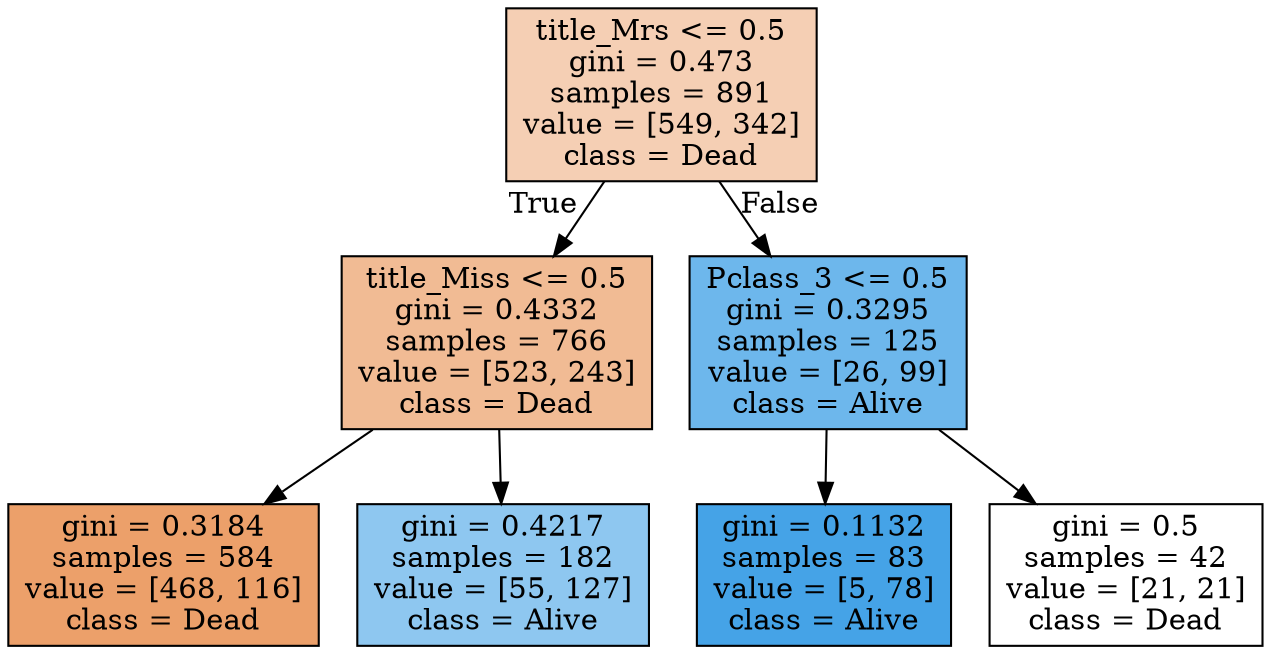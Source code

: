 digraph Tree {
node [shape=box, style="filled", color="black"] ;
0 [label="title_Mrs <= 0.5\ngini = 0.473\nsamples = 891\nvalue = [549, 342]\nclass = Dead", fillcolor="#e5813960"] ;
1 [label="title_Miss <= 0.5\ngini = 0.4332\nsamples = 766\nvalue = [523, 243]\nclass = Dead", fillcolor="#e5813989"] ;
0 -> 1 [labeldistance=2.5, labelangle=45, headlabel="True"] ;
2 [label="gini = 0.3184\nsamples = 584\nvalue = [468, 116]\nclass = Dead", fillcolor="#e58139c0"] ;
1 -> 2 ;
3 [label="gini = 0.4217\nsamples = 182\nvalue = [55, 127]\nclass = Alive", fillcolor="#399de591"] ;
1 -> 3 ;
4 [label="Pclass_3 <= 0.5\ngini = 0.3295\nsamples = 125\nvalue = [26, 99]\nclass = Alive", fillcolor="#399de5bc"] ;
0 -> 4 [labeldistance=2.5, labelangle=-45, headlabel="False"] ;
5 [label="gini = 0.1132\nsamples = 83\nvalue = [5, 78]\nclass = Alive", fillcolor="#399de5ef"] ;
4 -> 5 ;
6 [label="gini = 0.5\nsamples = 42\nvalue = [21, 21]\nclass = Dead", fillcolor="#e5813900"] ;
4 -> 6 ;
}